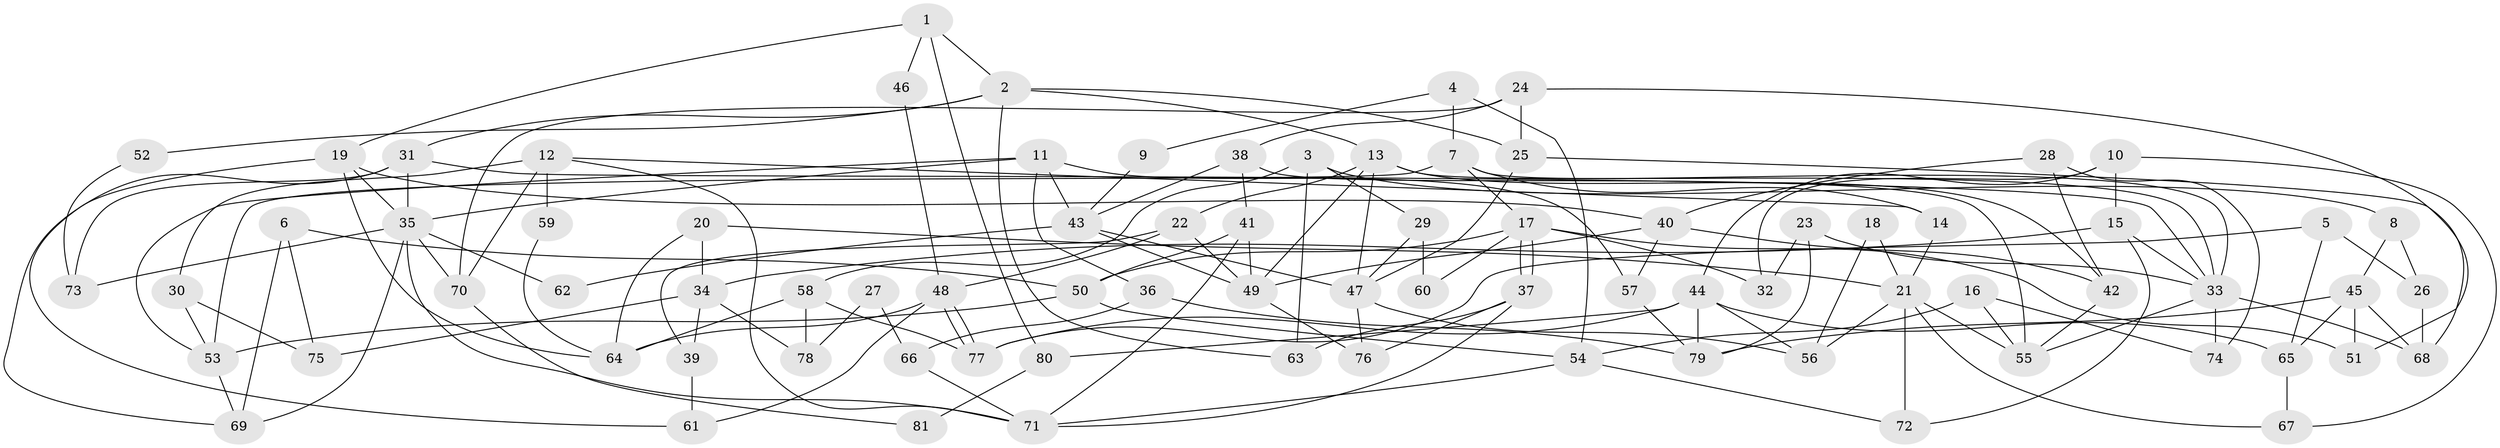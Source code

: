 // Generated by graph-tools (version 1.1) at 2025/49/03/09/25 04:49:32]
// undirected, 81 vertices, 162 edges
graph export_dot {
graph [start="1"]
  node [color=gray90,style=filled];
  1;
  2;
  3;
  4;
  5;
  6;
  7;
  8;
  9;
  10;
  11;
  12;
  13;
  14;
  15;
  16;
  17;
  18;
  19;
  20;
  21;
  22;
  23;
  24;
  25;
  26;
  27;
  28;
  29;
  30;
  31;
  32;
  33;
  34;
  35;
  36;
  37;
  38;
  39;
  40;
  41;
  42;
  43;
  44;
  45;
  46;
  47;
  48;
  49;
  50;
  51;
  52;
  53;
  54;
  55;
  56;
  57;
  58;
  59;
  60;
  61;
  62;
  63;
  64;
  65;
  66;
  67;
  68;
  69;
  70;
  71;
  72;
  73;
  74;
  75;
  76;
  77;
  78;
  79;
  80;
  81;
  1 -- 19;
  1 -- 2;
  1 -- 46;
  1 -- 80;
  2 -- 13;
  2 -- 63;
  2 -- 25;
  2 -- 31;
  2 -- 52;
  3 -- 8;
  3 -- 58;
  3 -- 29;
  3 -- 63;
  4 -- 7;
  4 -- 54;
  4 -- 9;
  5 -- 65;
  5 -- 77;
  5 -- 26;
  6 -- 50;
  6 -- 75;
  6 -- 69;
  7 -- 53;
  7 -- 33;
  7 -- 14;
  7 -- 17;
  8 -- 26;
  8 -- 45;
  9 -- 43;
  10 -- 15;
  10 -- 44;
  10 -- 32;
  10 -- 67;
  11 -- 35;
  11 -- 53;
  11 -- 36;
  11 -- 43;
  11 -- 57;
  12 -- 14;
  12 -- 70;
  12 -- 30;
  12 -- 59;
  12 -- 71;
  13 -- 49;
  13 -- 33;
  13 -- 22;
  13 -- 42;
  13 -- 47;
  14 -- 21;
  15 -- 33;
  15 -- 34;
  15 -- 72;
  16 -- 55;
  16 -- 54;
  16 -- 74;
  17 -- 37;
  17 -- 37;
  17 -- 32;
  17 -- 50;
  17 -- 51;
  17 -- 60;
  18 -- 21;
  18 -- 56;
  19 -- 40;
  19 -- 35;
  19 -- 61;
  19 -- 64;
  20 -- 64;
  20 -- 21;
  20 -- 34;
  21 -- 72;
  21 -- 67;
  21 -- 55;
  21 -- 56;
  22 -- 49;
  22 -- 39;
  22 -- 48;
  23 -- 33;
  23 -- 32;
  23 -- 79;
  24 -- 38;
  24 -- 25;
  24 -- 51;
  24 -- 70;
  25 -- 47;
  25 -- 68;
  26 -- 68;
  27 -- 78;
  27 -- 66;
  28 -- 74;
  28 -- 40;
  28 -- 42;
  29 -- 47;
  29 -- 60;
  30 -- 53;
  30 -- 75;
  31 -- 69;
  31 -- 33;
  31 -- 35;
  31 -- 73;
  33 -- 55;
  33 -- 68;
  33 -- 74;
  34 -- 39;
  34 -- 75;
  34 -- 78;
  35 -- 71;
  35 -- 62;
  35 -- 69;
  35 -- 70;
  35 -- 73;
  36 -- 79;
  36 -- 66;
  37 -- 76;
  37 -- 63;
  37 -- 71;
  38 -- 41;
  38 -- 55;
  38 -- 43;
  39 -- 61;
  40 -- 57;
  40 -- 42;
  40 -- 49;
  41 -- 49;
  41 -- 71;
  41 -- 50;
  42 -- 55;
  43 -- 47;
  43 -- 49;
  43 -- 62;
  44 -- 56;
  44 -- 79;
  44 -- 65;
  44 -- 77;
  44 -- 80;
  45 -- 51;
  45 -- 68;
  45 -- 65;
  45 -- 79;
  46 -- 48;
  47 -- 56;
  47 -- 76;
  48 -- 77;
  48 -- 77;
  48 -- 61;
  48 -- 64;
  49 -- 76;
  50 -- 53;
  50 -- 54;
  52 -- 73;
  53 -- 69;
  54 -- 71;
  54 -- 72;
  57 -- 79;
  58 -- 77;
  58 -- 64;
  58 -- 78;
  59 -- 64;
  65 -- 67;
  66 -- 71;
  70 -- 81;
  80 -- 81;
}
